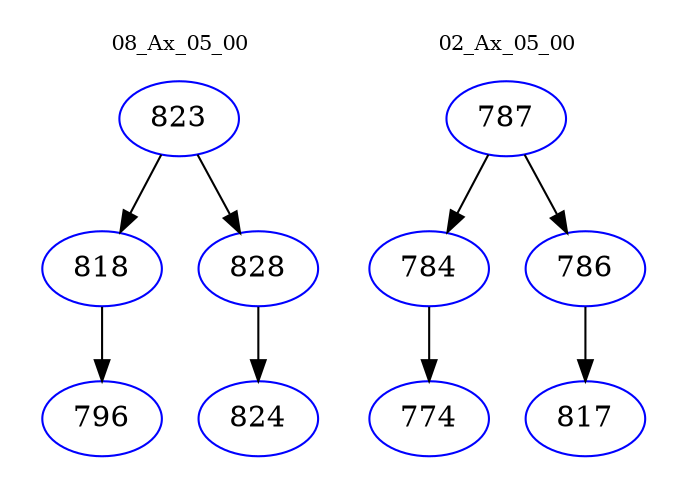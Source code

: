 digraph{
subgraph cluster_0 {
color = white
label = "08_Ax_05_00";
fontsize=10;
T0_823 [label="823", color="blue"]
T0_823 -> T0_818 [color="black"]
T0_818 [label="818", color="blue"]
T0_818 -> T0_796 [color="black"]
T0_796 [label="796", color="blue"]
T0_823 -> T0_828 [color="black"]
T0_828 [label="828", color="blue"]
T0_828 -> T0_824 [color="black"]
T0_824 [label="824", color="blue"]
}
subgraph cluster_1 {
color = white
label = "02_Ax_05_00";
fontsize=10;
T1_787 [label="787", color="blue"]
T1_787 -> T1_784 [color="black"]
T1_784 [label="784", color="blue"]
T1_784 -> T1_774 [color="black"]
T1_774 [label="774", color="blue"]
T1_787 -> T1_786 [color="black"]
T1_786 [label="786", color="blue"]
T1_786 -> T1_817 [color="black"]
T1_817 [label="817", color="blue"]
}
}
